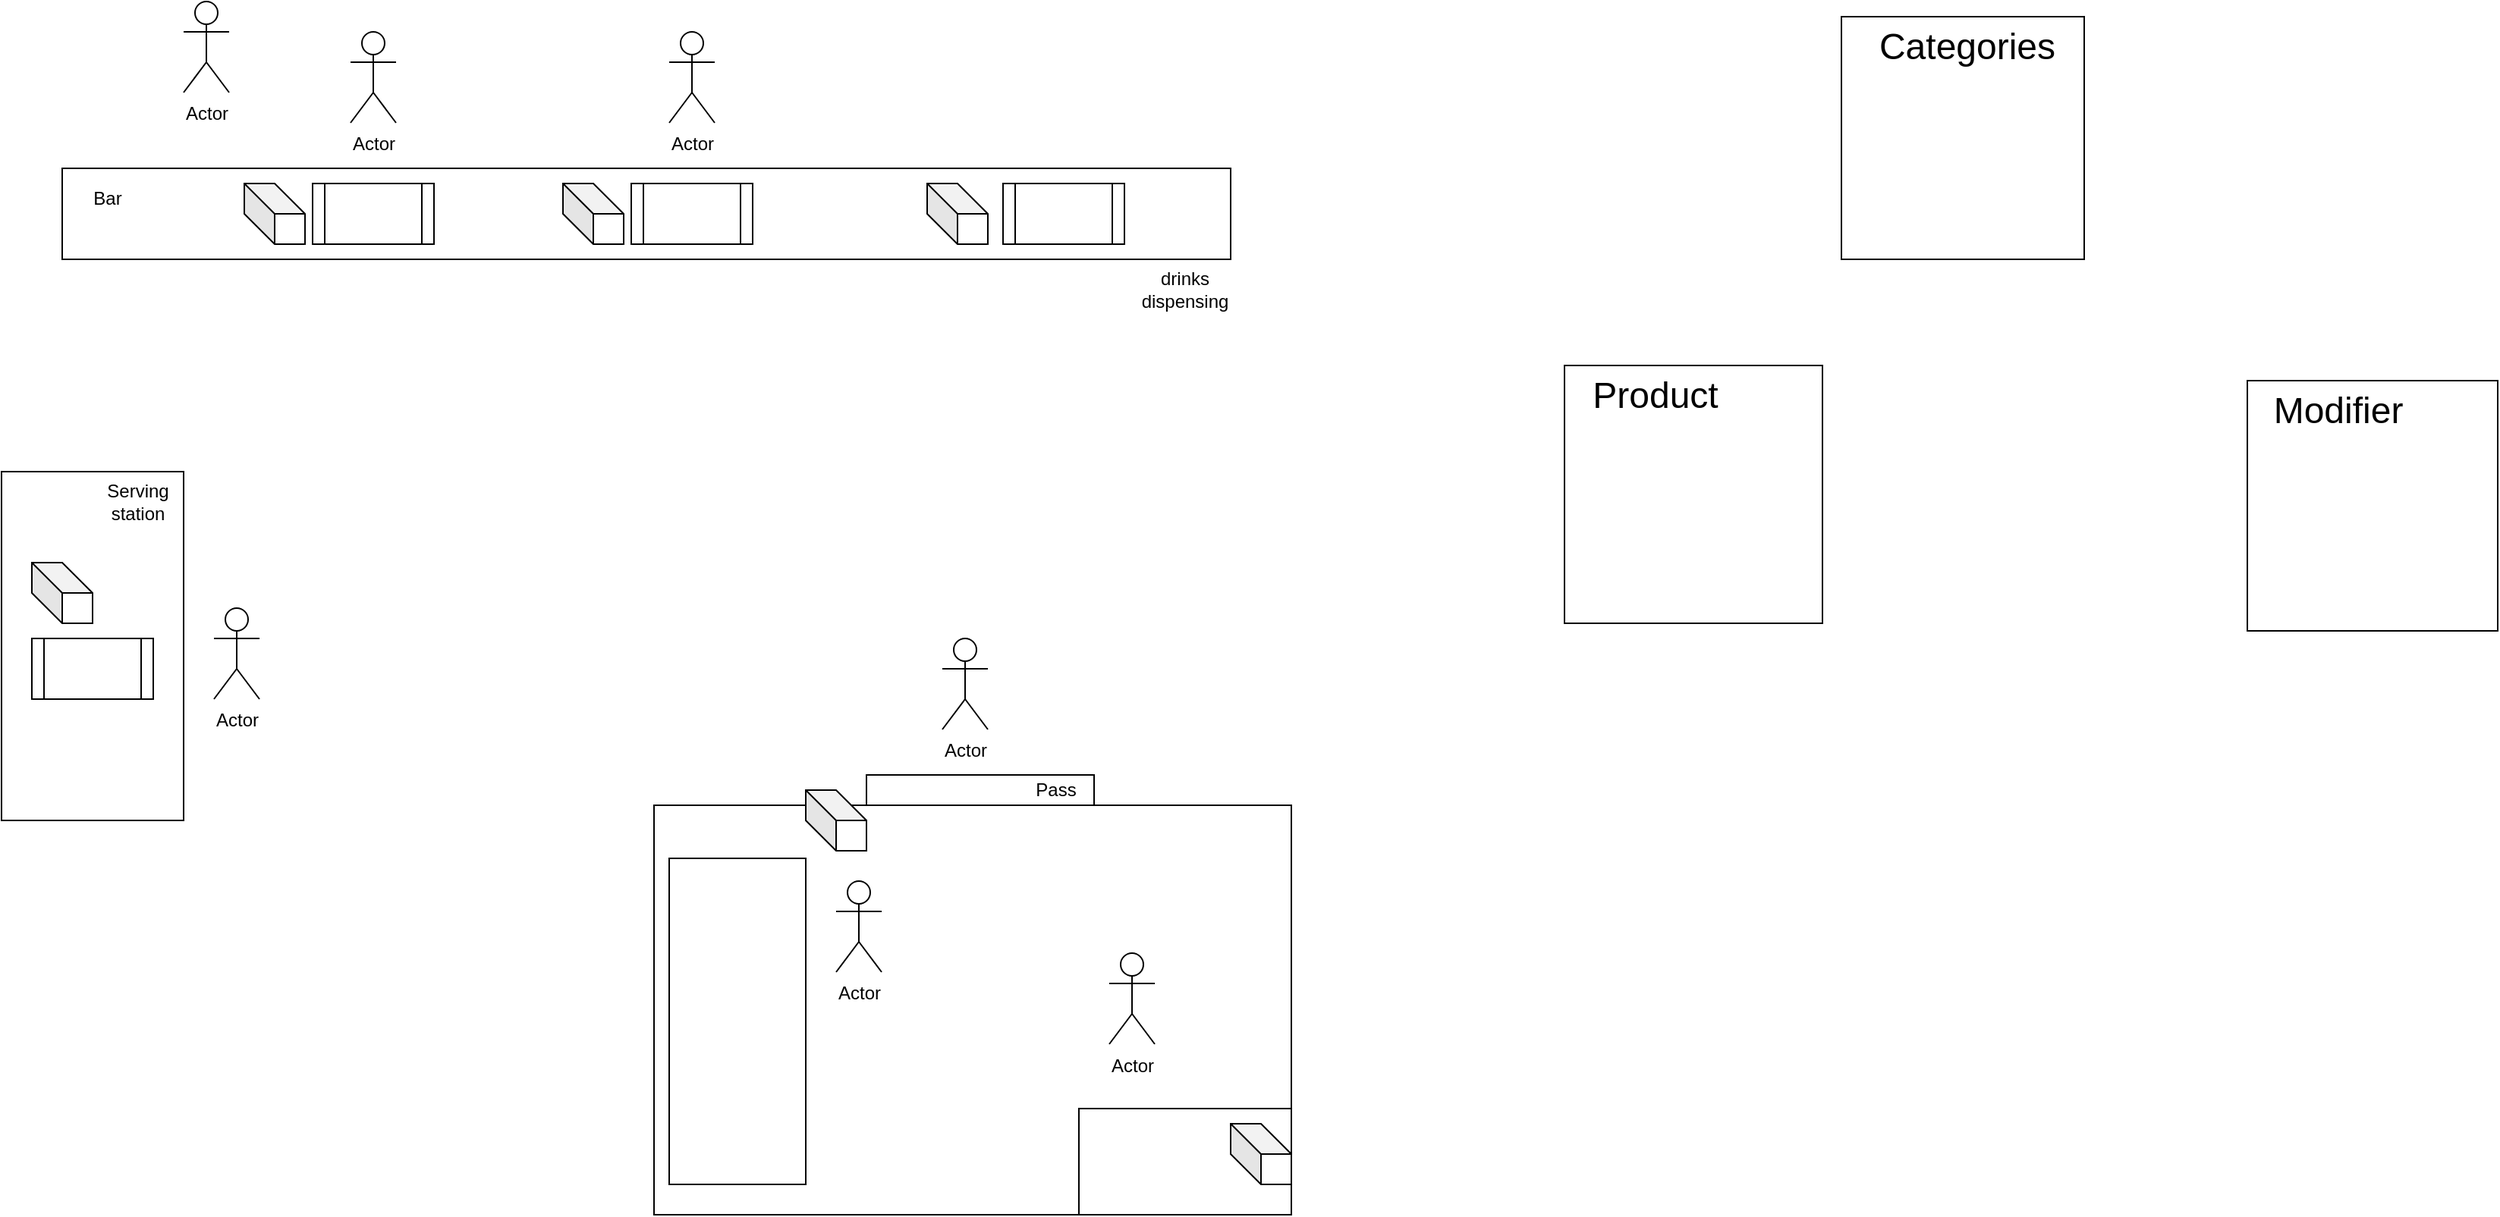 <mxfile version="15.1.4" type="github"><diagram id="FJTKWb2MHyGvSKXYJABC" name="Page-1"><mxGraphModel dx="1184" dy="806" grid="1" gridSize="10" guides="1" tooltips="1" connect="1" arrows="1" fold="1" page="1" pageScale="1" pageWidth="850" pageHeight="1100" math="0" shadow="0"><root><mxCell id="0"/><mxCell id="1" parent="0"/><mxCell id="noKGwNMB0x_u7kvNAuCB-1" value="" style="rounded=0;whiteSpace=wrap;html=1;" vertex="1" parent="1"><mxGeometry x="40" y="150" width="770" height="60" as="geometry"/></mxCell><mxCell id="noKGwNMB0x_u7kvNAuCB-2" value="" style="rounded=0;whiteSpace=wrap;html=1;" vertex="1" parent="1"><mxGeometry x="430" y="570" width="420" height="270" as="geometry"/></mxCell><mxCell id="noKGwNMB0x_u7kvNAuCB-3" value="" style="rounded=0;whiteSpace=wrap;html=1;rotation=-90;" vertex="1" parent="1"><mxGeometry x="377.5" y="667.5" width="215" height="90" as="geometry"/></mxCell><mxCell id="noKGwNMB0x_u7kvNAuCB-5" value="" style="rounded=0;whiteSpace=wrap;html=1;" vertex="1" parent="1"><mxGeometry x="570" y="550" width="150" height="20" as="geometry"/></mxCell><mxCell id="noKGwNMB0x_u7kvNAuCB-6" value="Pass" style="text;html=1;strokeColor=none;fillColor=none;align=center;verticalAlign=middle;whiteSpace=wrap;rounded=0;" vertex="1" parent="1"><mxGeometry x="675" y="550" width="40" height="20" as="geometry"/></mxCell><mxCell id="noKGwNMB0x_u7kvNAuCB-7" value="" style="rounded=0;whiteSpace=wrap;html=1;" vertex="1" parent="1"><mxGeometry x="710" y="770" width="140" height="70" as="geometry"/></mxCell><mxCell id="noKGwNMB0x_u7kvNAuCB-8" value="Actor" style="shape=umlActor;verticalLabelPosition=bottom;verticalAlign=top;html=1;outlineConnect=0;" vertex="1" parent="1"><mxGeometry x="550" y="620" width="30" height="60" as="geometry"/></mxCell><mxCell id="noKGwNMB0x_u7kvNAuCB-9" value="Actor" style="shape=umlActor;verticalLabelPosition=bottom;verticalAlign=top;html=1;outlineConnect=0;" vertex="1" parent="1"><mxGeometry x="730" y="667.5" width="30" height="60" as="geometry"/></mxCell><mxCell id="noKGwNMB0x_u7kvNAuCB-10" value="Actor" style="shape=umlActor;verticalLabelPosition=bottom;verticalAlign=top;html=1;outlineConnect=0;" vertex="1" parent="1"><mxGeometry x="620" y="460" width="30" height="60" as="geometry"/></mxCell><mxCell id="noKGwNMB0x_u7kvNAuCB-11" value="Actor" style="shape=umlActor;verticalLabelPosition=bottom;verticalAlign=top;html=1;outlineConnect=0;" vertex="1" parent="1"><mxGeometry x="120" y="40" width="30" height="60" as="geometry"/></mxCell><mxCell id="noKGwNMB0x_u7kvNAuCB-12" value="Actor" style="shape=umlActor;verticalLabelPosition=bottom;verticalAlign=top;html=1;outlineConnect=0;" vertex="1" parent="1"><mxGeometry x="230" y="60" width="30" height="60" as="geometry"/></mxCell><mxCell id="noKGwNMB0x_u7kvNAuCB-14" value="Actor" style="shape=umlActor;verticalLabelPosition=bottom;verticalAlign=top;html=1;outlineConnect=0;" vertex="1" parent="1"><mxGeometry x="440" y="60" width="30" height="60" as="geometry"/></mxCell><mxCell id="noKGwNMB0x_u7kvNAuCB-16" value="" style="shape=process;whiteSpace=wrap;html=1;backgroundOutline=1;" vertex="1" parent="1"><mxGeometry x="205" y="160" width="80" height="40" as="geometry"/></mxCell><mxCell id="noKGwNMB0x_u7kvNAuCB-17" value="" style="shape=process;whiteSpace=wrap;html=1;backgroundOutline=1;" vertex="1" parent="1"><mxGeometry x="415" y="160" width="80" height="40" as="geometry"/></mxCell><mxCell id="noKGwNMB0x_u7kvNAuCB-18" value="" style="shape=process;whiteSpace=wrap;html=1;backgroundOutline=1;" vertex="1" parent="1"><mxGeometry x="660" y="160" width="80" height="40" as="geometry"/></mxCell><mxCell id="noKGwNMB0x_u7kvNAuCB-19" value="" style="shape=cube;whiteSpace=wrap;html=1;boundedLbl=1;backgroundOutline=1;darkOpacity=0.05;darkOpacity2=0.1;" vertex="1" parent="1"><mxGeometry x="160" y="160" width="40" height="40" as="geometry"/></mxCell><mxCell id="noKGwNMB0x_u7kvNAuCB-21" value="" style="shape=cube;whiteSpace=wrap;html=1;boundedLbl=1;backgroundOutline=1;darkOpacity=0.05;darkOpacity2=0.1;" vertex="1" parent="1"><mxGeometry x="370" y="160" width="40" height="40" as="geometry"/></mxCell><mxCell id="noKGwNMB0x_u7kvNAuCB-22" value="" style="shape=cube;whiteSpace=wrap;html=1;boundedLbl=1;backgroundOutline=1;darkOpacity=0.05;darkOpacity2=0.1;" vertex="1" parent="1"><mxGeometry x="610" y="160" width="40" height="40" as="geometry"/></mxCell><mxCell id="noKGwNMB0x_u7kvNAuCB-23" value="" style="shape=cube;whiteSpace=wrap;html=1;boundedLbl=1;backgroundOutline=1;darkOpacity=0.05;darkOpacity2=0.1;" vertex="1" parent="1"><mxGeometry x="530" y="560" width="40" height="40" as="geometry"/></mxCell><mxCell id="noKGwNMB0x_u7kvNAuCB-24" value="" style="shape=cube;whiteSpace=wrap;html=1;boundedLbl=1;backgroundOutline=1;darkOpacity=0.05;darkOpacity2=0.1;" vertex="1" parent="1"><mxGeometry x="810" y="780" width="40" height="40" as="geometry"/></mxCell><mxCell id="noKGwNMB0x_u7kvNAuCB-25" value="" style="rounded=0;whiteSpace=wrap;html=1;" vertex="1" parent="1"><mxGeometry y="350" width="120" height="230" as="geometry"/></mxCell><mxCell id="noKGwNMB0x_u7kvNAuCB-26" value="" style="shape=process;whiteSpace=wrap;html=1;backgroundOutline=1;" vertex="1" parent="1"><mxGeometry x="20" y="460" width="80" height="40" as="geometry"/></mxCell><mxCell id="noKGwNMB0x_u7kvNAuCB-27" value="" style="shape=cube;whiteSpace=wrap;html=1;boundedLbl=1;backgroundOutline=1;darkOpacity=0.05;darkOpacity2=0.1;" vertex="1" parent="1"><mxGeometry x="20" y="410" width="40" height="40" as="geometry"/></mxCell><mxCell id="noKGwNMB0x_u7kvNAuCB-28" value="Actor" style="shape=umlActor;verticalLabelPosition=bottom;verticalAlign=top;html=1;outlineConnect=0;" vertex="1" parent="1"><mxGeometry x="140" y="440" width="30" height="60" as="geometry"/></mxCell><mxCell id="noKGwNMB0x_u7kvNAuCB-29" value="Serving station" style="text;html=1;strokeColor=none;fillColor=none;align=center;verticalAlign=middle;whiteSpace=wrap;rounded=0;" vertex="1" parent="1"><mxGeometry x="70" y="360" width="40" height="20" as="geometry"/></mxCell><mxCell id="noKGwNMB0x_u7kvNAuCB-30" value="Bar" style="text;html=1;strokeColor=none;fillColor=none;align=center;verticalAlign=middle;whiteSpace=wrap;rounded=0;" vertex="1" parent="1"><mxGeometry x="50" y="160" width="40" height="20" as="geometry"/></mxCell><mxCell id="noKGwNMB0x_u7kvNAuCB-32" value="drinks dispensing" style="text;html=1;strokeColor=none;fillColor=none;align=center;verticalAlign=middle;whiteSpace=wrap;rounded=0;" vertex="1" parent="1"><mxGeometry x="760" y="220" width="40" height="20" as="geometry"/></mxCell><mxCell id="noKGwNMB0x_u7kvNAuCB-36" value="" style="whiteSpace=wrap;html=1;aspect=fixed;fontSize=24;" vertex="1" parent="1"><mxGeometry x="1030" y="280" width="170" height="170" as="geometry"/></mxCell><mxCell id="noKGwNMB0x_u7kvNAuCB-34" value="Product" style="text;html=1;strokeColor=none;fillColor=none;align=center;verticalAlign=middle;whiteSpace=wrap;rounded=0;fontSize=24;" vertex="1" parent="1"><mxGeometry x="1070" y="290" width="40" height="20" as="geometry"/></mxCell><mxCell id="noKGwNMB0x_u7kvNAuCB-38" value="" style="whiteSpace=wrap;html=1;aspect=fixed;fontSize=24;" vertex="1" parent="1"><mxGeometry x="1212.5" y="50" width="160" height="160" as="geometry"/></mxCell><mxCell id="noKGwNMB0x_u7kvNAuCB-39" value="Categories" style="text;html=1;strokeColor=none;fillColor=none;align=center;verticalAlign=middle;whiteSpace=wrap;rounded=0;fontSize=24;" vertex="1" parent="1"><mxGeometry x="1212.5" y="60" width="165" height="20" as="geometry"/></mxCell><mxCell id="noKGwNMB0x_u7kvNAuCB-41" value="" style="whiteSpace=wrap;html=1;aspect=fixed;fontSize=24;" vertex="1" parent="1"><mxGeometry x="1480" y="290" width="165" height="165" as="geometry"/></mxCell><mxCell id="noKGwNMB0x_u7kvNAuCB-42" value="Modifier" style="text;html=1;strokeColor=none;fillColor=none;align=center;verticalAlign=middle;whiteSpace=wrap;rounded=0;fontSize=24;" vertex="1" parent="1"><mxGeometry x="1520" y="300" width="40" height="20" as="geometry"/></mxCell></root></mxGraphModel></diagram></mxfile>